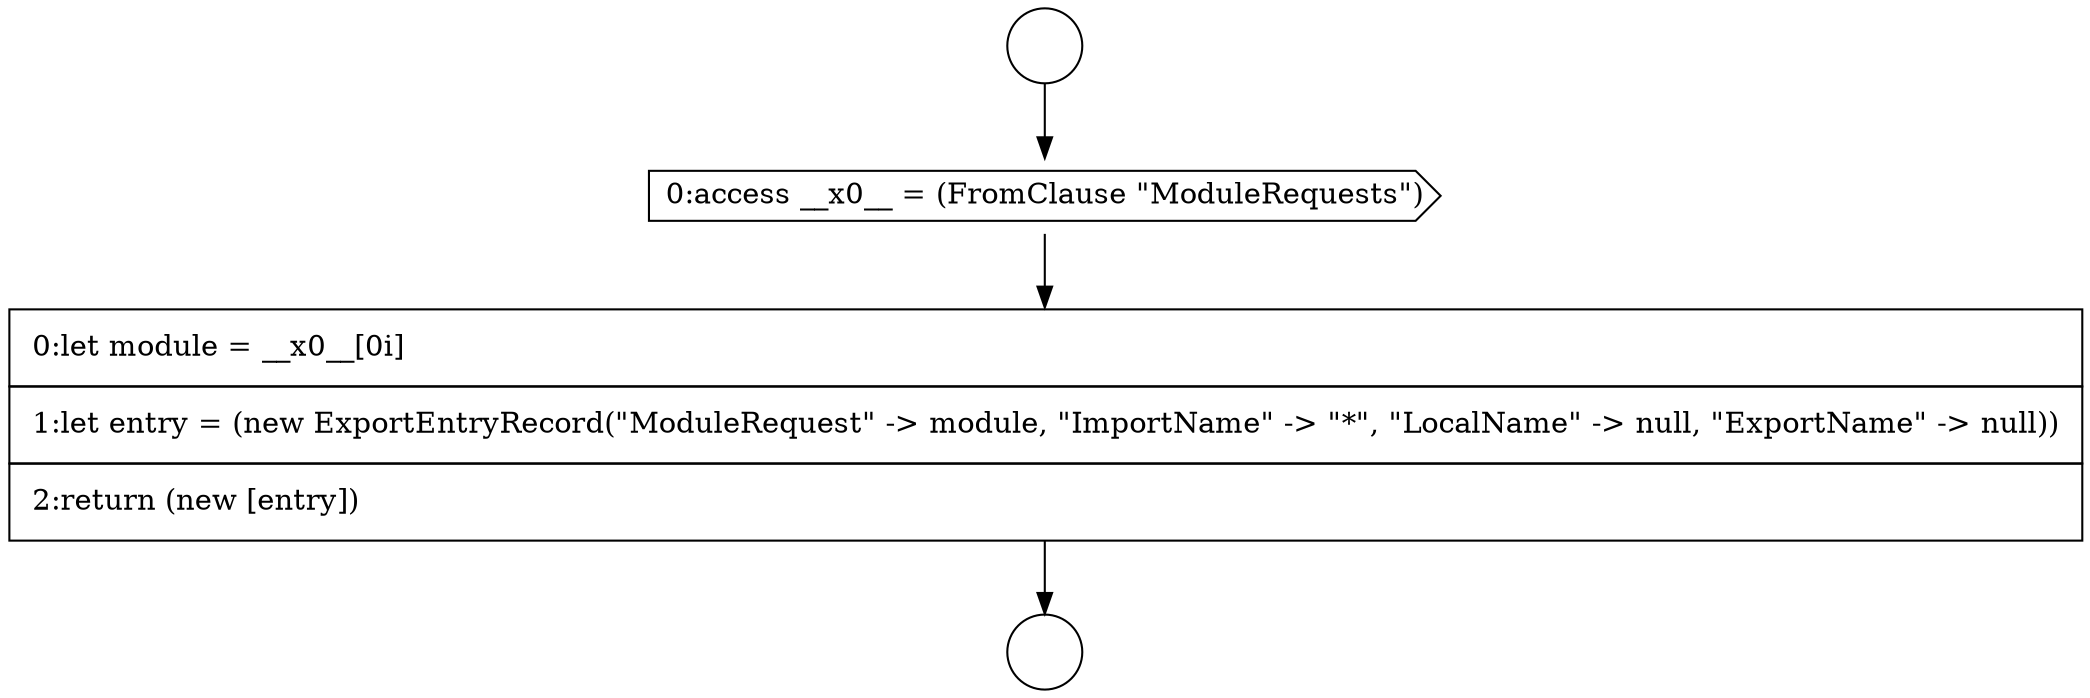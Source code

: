 digraph {
  node10118 [shape=circle label=" " color="black" fillcolor="white" style=filled]
  node10120 [shape=cds, label=<<font color="black">0:access __x0__ = (FromClause &quot;ModuleRequests&quot;)</font>> color="black" fillcolor="white" style=filled]
  node10121 [shape=none, margin=0, label=<<font color="black">
    <table border="0" cellborder="1" cellspacing="0" cellpadding="10">
      <tr><td align="left">0:let module = __x0__[0i]</td></tr>
      <tr><td align="left">1:let entry = (new ExportEntryRecord(&quot;ModuleRequest&quot; -&gt; module, &quot;ImportName&quot; -&gt; &quot;*&quot;, &quot;LocalName&quot; -&gt; null, &quot;ExportName&quot; -&gt; null))</td></tr>
      <tr><td align="left">2:return (new [entry])</td></tr>
    </table>
  </font>> color="black" fillcolor="white" style=filled]
  node10119 [shape=circle label=" " color="black" fillcolor="white" style=filled]
  node10118 -> node10120 [ color="black"]
  node10120 -> node10121 [ color="black"]
  node10121 -> node10119 [ color="black"]
}
